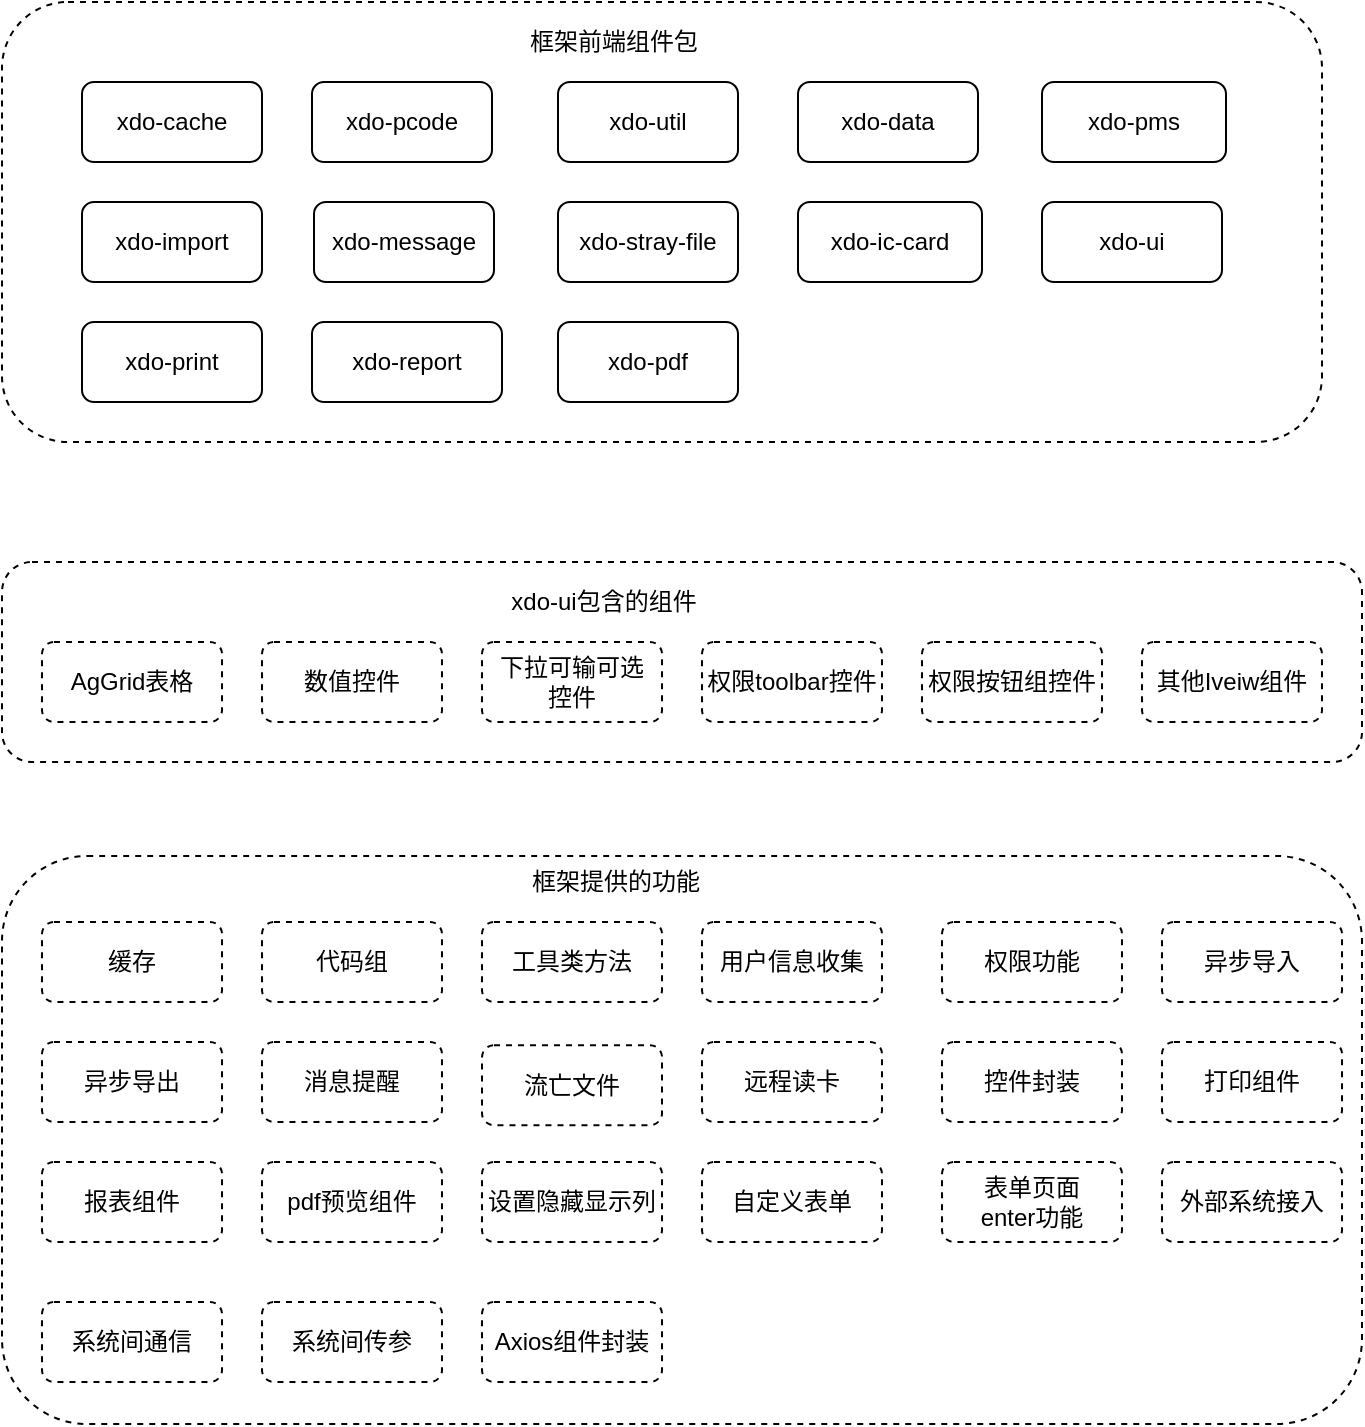 <mxfile version="12.4.7" type="github">
  <diagram id="h5IBKvpbpIgjFRtFyC7R" name="框架前端">
    <mxGraphModel dx="1038" dy="548" grid="1" gridSize="10" guides="1" tooltips="1" connect="1" arrows="1" fold="1" page="1" pageScale="1" pageWidth="827" pageHeight="1169" math="0" shadow="0">
      <root>
        <mxCell id="0"/>
        <mxCell id="1" parent="0"/>
        <mxCell id="CrJgqydCrvmQc1N2r4MT-1" value="xdo-pcode" style="rounded=1;whiteSpace=wrap;html=1;" vertex="1" parent="1">
          <mxGeometry x="195" y="80" width="90" height="40" as="geometry"/>
        </mxCell>
        <mxCell id="CrJgqydCrvmQc1N2r4MT-2" value="xdo-import" style="rounded=1;whiteSpace=wrap;html=1;" vertex="1" parent="1">
          <mxGeometry x="80" y="140" width="90" height="40" as="geometry"/>
        </mxCell>
        <mxCell id="CrJgqydCrvmQc1N2r4MT-3" value="xdo-print" style="rounded=1;whiteSpace=wrap;html=1;" vertex="1" parent="1">
          <mxGeometry x="80" y="200" width="90" height="40" as="geometry"/>
        </mxCell>
        <mxCell id="CrJgqydCrvmQc1N2r4MT-4" value="xdo-report" style="rounded=1;whiteSpace=wrap;html=1;" vertex="1" parent="1">
          <mxGeometry x="195" y="200" width="95" height="40" as="geometry"/>
        </mxCell>
        <mxCell id="CrJgqydCrvmQc1N2r4MT-5" value="&lt;div style=&quot;text-align: left&quot;&gt;&lt;span&gt;xdo-stray-file&lt;/span&gt;&lt;/div&gt;" style="rounded=1;whiteSpace=wrap;html=1;" vertex="1" parent="1">
          <mxGeometry x="318" y="140" width="90" height="40" as="geometry"/>
        </mxCell>
        <mxCell id="CrJgqydCrvmQc1N2r4MT-6" value="&lt;div style=&quot;text-align: left&quot;&gt;&lt;span&gt;xdo-pms&lt;/span&gt;&lt;/div&gt;" style="rounded=1;whiteSpace=wrap;html=1;" vertex="1" parent="1">
          <mxGeometry x="560" y="80" width="92" height="40" as="geometry"/>
        </mxCell>
        <mxCell id="CrJgqydCrvmQc1N2r4MT-7" value="&lt;div style=&quot;text-align: left&quot;&gt;&lt;span&gt;xdo-ic-card&lt;/span&gt;&lt;/div&gt;" style="rounded=1;whiteSpace=wrap;html=1;" vertex="1" parent="1">
          <mxGeometry x="438" y="140" width="92" height="40" as="geometry"/>
        </mxCell>
        <mxCell id="CrJgqydCrvmQc1N2r4MT-8" value="&lt;div style=&quot;text-align: left&quot;&gt;&lt;span&gt;xdo-pdf&lt;/span&gt;&lt;/div&gt;" style="rounded=1;whiteSpace=wrap;html=1;" vertex="1" parent="1">
          <mxGeometry x="318" y="200" width="90" height="40" as="geometry"/>
        </mxCell>
        <mxCell id="CrJgqydCrvmQc1N2r4MT-9" value="&lt;div style=&quot;text-align: left&quot;&gt;&lt;span&gt;xdo-ui&lt;/span&gt;&lt;/div&gt;" style="rounded=1;whiteSpace=wrap;html=1;" vertex="1" parent="1">
          <mxGeometry x="560" y="140" width="90" height="40" as="geometry"/>
        </mxCell>
        <mxCell id="CrJgqydCrvmQc1N2r4MT-10" value="&lt;div style=&quot;text-align: left&quot;&gt;xdo-cache&lt;br&gt;&lt;/div&gt;" style="rounded=1;whiteSpace=wrap;html=1;" vertex="1" parent="1">
          <mxGeometry x="80" y="80" width="90" height="40" as="geometry"/>
        </mxCell>
        <mxCell id="CrJgqydCrvmQc1N2r4MT-11" value="&lt;div style=&quot;text-align: left&quot;&gt;&lt;span&gt;xdo-util&lt;/span&gt;&lt;/div&gt;" style="rounded=1;whiteSpace=wrap;html=1;" vertex="1" parent="1">
          <mxGeometry x="318" y="80" width="90" height="40" as="geometry"/>
        </mxCell>
        <mxCell id="CrJgqydCrvmQc1N2r4MT-12" value="&lt;div style=&quot;text-align: left&quot;&gt;&lt;span&gt;xdo-message&lt;/span&gt;&lt;/div&gt;" style="rounded=1;whiteSpace=wrap;html=1;" vertex="1" parent="1">
          <mxGeometry x="196" y="140" width="90" height="40" as="geometry"/>
        </mxCell>
        <mxCell id="CrJgqydCrvmQc1N2r4MT-13" value="&lt;div style=&quot;text-align: left&quot;&gt;&lt;span&gt;xdo-data&lt;/span&gt;&lt;/div&gt;" style="rounded=1;whiteSpace=wrap;html=1;" vertex="1" parent="1">
          <mxGeometry x="438" y="80" width="90" height="40" as="geometry"/>
        </mxCell>
        <mxCell id="CrJgqydCrvmQc1N2r4MT-15" style="edgeStyle=orthogonalEdgeStyle;rounded=0;orthogonalLoop=1;jettySize=auto;html=1;exitX=0.5;exitY=1;exitDx=0;exitDy=0;" edge="1" parent="1">
          <mxGeometry relative="1" as="geometry">
            <mxPoint x="340" y="270" as="sourcePoint"/>
            <mxPoint x="340" y="270" as="targetPoint"/>
          </mxGeometry>
        </mxCell>
        <mxCell id="CrJgqydCrvmQc1N2r4MT-17" value="" style="rounded=1;whiteSpace=wrap;html=1;dashed=1;fillColor=none;" vertex="1" parent="1">
          <mxGeometry x="40" y="40" width="660" height="220" as="geometry"/>
        </mxCell>
        <mxCell id="CrJgqydCrvmQc1N2r4MT-18" value="框架前端组件包" style="text;html=1;strokeColor=none;fillColor=none;align=center;verticalAlign=middle;whiteSpace=wrap;rounded=0;dashed=1;" vertex="1" parent="1">
          <mxGeometry x="285" y="50" width="122" height="20" as="geometry"/>
        </mxCell>
        <mxCell id="CrJgqydCrvmQc1N2r4MT-19" value="AgGrid表格" style="rounded=1;whiteSpace=wrap;html=1;dashed=1;fillColor=none;" vertex="1" parent="1">
          <mxGeometry x="60" y="360" width="90" height="40" as="geometry"/>
        </mxCell>
        <mxCell id="CrJgqydCrvmQc1N2r4MT-20" value="数值控件" style="rounded=1;whiteSpace=wrap;html=1;dashed=1;fillColor=none;" vertex="1" parent="1">
          <mxGeometry x="170" y="360" width="90" height="40" as="geometry"/>
        </mxCell>
        <mxCell id="CrJgqydCrvmQc1N2r4MT-21" value="下拉可输可选&lt;br&gt;控件" style="rounded=1;whiteSpace=wrap;html=1;dashed=1;fillColor=none;" vertex="1" parent="1">
          <mxGeometry x="280" y="360" width="90" height="40" as="geometry"/>
        </mxCell>
        <mxCell id="CrJgqydCrvmQc1N2r4MT-22" value="权限toolbar控件" style="rounded=1;whiteSpace=wrap;html=1;dashed=1;fillColor=none;" vertex="1" parent="1">
          <mxGeometry x="390" y="360" width="90" height="40" as="geometry"/>
        </mxCell>
        <mxCell id="CrJgqydCrvmQc1N2r4MT-23" value="权限按钮组控件" style="rounded=1;whiteSpace=wrap;html=1;dashed=1;fillColor=none;" vertex="1" parent="1">
          <mxGeometry x="500" y="360" width="90" height="40" as="geometry"/>
        </mxCell>
        <mxCell id="CrJgqydCrvmQc1N2r4MT-24" value="其他Iveiw组件" style="rounded=1;whiteSpace=wrap;html=1;dashed=1;fillColor=none;" vertex="1" parent="1">
          <mxGeometry x="610" y="360" width="90" height="40" as="geometry"/>
        </mxCell>
        <mxCell id="CrJgqydCrvmQc1N2r4MT-26" value="" style="rounded=1;whiteSpace=wrap;html=1;dashed=1;fillColor=none;" vertex="1" parent="1">
          <mxGeometry x="40" y="320" width="680" height="100" as="geometry"/>
        </mxCell>
        <mxCell id="CrJgqydCrvmQc1N2r4MT-27" value="xdo-ui包含的组件" style="text;html=1;strokeColor=none;fillColor=none;align=center;verticalAlign=middle;whiteSpace=wrap;rounded=0;dashed=1;" vertex="1" parent="1">
          <mxGeometry x="280" y="330" width="122" height="20" as="geometry"/>
        </mxCell>
        <mxCell id="CrJgqydCrvmQc1N2r4MT-29" value="设置隐藏显示列" style="rounded=1;whiteSpace=wrap;html=1;dashed=1;fillColor=none;" vertex="1" parent="1">
          <mxGeometry x="280" y="620" width="90" height="40" as="geometry"/>
        </mxCell>
        <mxCell id="CrJgqydCrvmQc1N2r4MT-30" value="自定义表单" style="rounded=1;whiteSpace=wrap;html=1;dashed=1;fillColor=none;" vertex="1" parent="1">
          <mxGeometry x="390" y="620" width="90" height="40" as="geometry"/>
        </mxCell>
        <mxCell id="CrJgqydCrvmQc1N2r4MT-31" value="系统间通信" style="rounded=1;whiteSpace=wrap;html=1;dashed=1;fillColor=none;" vertex="1" parent="1">
          <mxGeometry x="60" y="690" width="90" height="40" as="geometry"/>
        </mxCell>
        <mxCell id="CrJgqydCrvmQc1N2r4MT-32" value="异步导出" style="rounded=1;whiteSpace=wrap;html=1;dashed=1;fillColor=none;" vertex="1" parent="1">
          <mxGeometry x="60" y="560" width="90" height="40" as="geometry"/>
        </mxCell>
        <mxCell id="CrJgqydCrvmQc1N2r4MT-33" value="系统间传参" style="rounded=1;whiteSpace=wrap;html=1;dashed=1;fillColor=none;" vertex="1" parent="1">
          <mxGeometry x="170" y="690" width="90" height="40" as="geometry"/>
        </mxCell>
        <mxCell id="CrJgqydCrvmQc1N2r4MT-34" value="外部系统接入" style="rounded=1;whiteSpace=wrap;html=1;dashed=1;fillColor=none;" vertex="1" parent="1">
          <mxGeometry x="620" y="620" width="90" height="40" as="geometry"/>
        </mxCell>
        <mxCell id="CrJgqydCrvmQc1N2r4MT-35" value="表单页面&lt;br&gt;enter功能" style="rounded=1;whiteSpace=wrap;html=1;dashed=1;fillColor=none;" vertex="1" parent="1">
          <mxGeometry x="510" y="620" width="90" height="40" as="geometry"/>
        </mxCell>
        <mxCell id="CrJgqydCrvmQc1N2r4MT-36" value="" style="rounded=1;whiteSpace=wrap;html=1;dashed=1;fillColor=none;" vertex="1" parent="1">
          <mxGeometry x="40" y="467" width="680" height="284" as="geometry"/>
        </mxCell>
        <mxCell id="CrJgqydCrvmQc1N2r4MT-39" value="框架提供的功能" style="text;html=1;strokeColor=none;fillColor=none;align=center;verticalAlign=middle;whiteSpace=wrap;rounded=0;dashed=1;" vertex="1" parent="1">
          <mxGeometry x="286" y="470" width="122" height="20" as="geometry"/>
        </mxCell>
        <mxCell id="CrJgqydCrvmQc1N2r4MT-40" value="异步导入" style="rounded=1;whiteSpace=wrap;html=1;dashed=1;fillColor=none;" vertex="1" parent="1">
          <mxGeometry x="620" y="500" width="90" height="40" as="geometry"/>
        </mxCell>
        <mxCell id="CrJgqydCrvmQc1N2r4MT-41" value="缓存" style="rounded=1;whiteSpace=wrap;html=1;dashed=1;fillColor=none;" vertex="1" parent="1">
          <mxGeometry x="60" y="500" width="90" height="40" as="geometry"/>
        </mxCell>
        <mxCell id="CrJgqydCrvmQc1N2r4MT-42" value="代码组" style="rounded=1;whiteSpace=wrap;html=1;dashed=1;fillColor=none;" vertex="1" parent="1">
          <mxGeometry x="170" y="500" width="90" height="40" as="geometry"/>
        </mxCell>
        <mxCell id="CrJgqydCrvmQc1N2r4MT-43" value="工具类方法" style="rounded=1;whiteSpace=wrap;html=1;dashed=1;fillColor=none;" vertex="1" parent="1">
          <mxGeometry x="280" y="500" width="90" height="40" as="geometry"/>
        </mxCell>
        <mxCell id="CrJgqydCrvmQc1N2r4MT-44" value="用户信息收集" style="rounded=1;whiteSpace=wrap;html=1;dashed=1;fillColor=none;" vertex="1" parent="1">
          <mxGeometry x="390" y="500" width="90" height="40" as="geometry"/>
        </mxCell>
        <mxCell id="CrJgqydCrvmQc1N2r4MT-45" value="权限功能" style="rounded=1;whiteSpace=wrap;html=1;dashed=1;fillColor=none;" vertex="1" parent="1">
          <mxGeometry x="510" y="500" width="90" height="40" as="geometry"/>
        </mxCell>
        <mxCell id="CrJgqydCrvmQc1N2r4MT-46" value="消息提醒" style="rounded=1;whiteSpace=wrap;html=1;dashed=1;fillColor=none;" vertex="1" parent="1">
          <mxGeometry x="170" y="560" width="90" height="40" as="geometry"/>
        </mxCell>
        <mxCell id="CrJgqydCrvmQc1N2r4MT-47" value="流亡文件" style="rounded=1;whiteSpace=wrap;html=1;dashed=1;fillColor=none;" vertex="1" parent="1">
          <mxGeometry x="280" y="561.6" width="90" height="40" as="geometry"/>
        </mxCell>
        <mxCell id="CrJgqydCrvmQc1N2r4MT-48" value="远程读卡" style="rounded=1;whiteSpace=wrap;html=1;dashed=1;fillColor=none;" vertex="1" parent="1">
          <mxGeometry x="390" y="560" width="90" height="40" as="geometry"/>
        </mxCell>
        <mxCell id="CrJgqydCrvmQc1N2r4MT-49" value="控件封装" style="rounded=1;whiteSpace=wrap;html=1;dashed=1;fillColor=none;" vertex="1" parent="1">
          <mxGeometry x="510" y="560" width="90" height="40" as="geometry"/>
        </mxCell>
        <mxCell id="CrJgqydCrvmQc1N2r4MT-50" value="打印组件" style="rounded=1;whiteSpace=wrap;html=1;dashed=1;fillColor=none;" vertex="1" parent="1">
          <mxGeometry x="620" y="560" width="90" height="40" as="geometry"/>
        </mxCell>
        <mxCell id="CrJgqydCrvmQc1N2r4MT-51" value="报表组件" style="rounded=1;whiteSpace=wrap;html=1;dashed=1;fillColor=none;" vertex="1" parent="1">
          <mxGeometry x="60" y="620" width="90" height="40" as="geometry"/>
        </mxCell>
        <mxCell id="CrJgqydCrvmQc1N2r4MT-52" value="pdf预览组件" style="rounded=1;whiteSpace=wrap;html=1;dashed=1;fillColor=none;" vertex="1" parent="1">
          <mxGeometry x="170" y="620" width="90" height="40" as="geometry"/>
        </mxCell>
        <mxCell id="CrJgqydCrvmQc1N2r4MT-54" value="Axios组件封装" style="rounded=1;whiteSpace=wrap;html=1;dashed=1;fillColor=none;" vertex="1" parent="1">
          <mxGeometry x="280" y="690" width="90" height="40" as="geometry"/>
        </mxCell>
      </root>
    </mxGraphModel>
  </diagram>
</mxfile>
